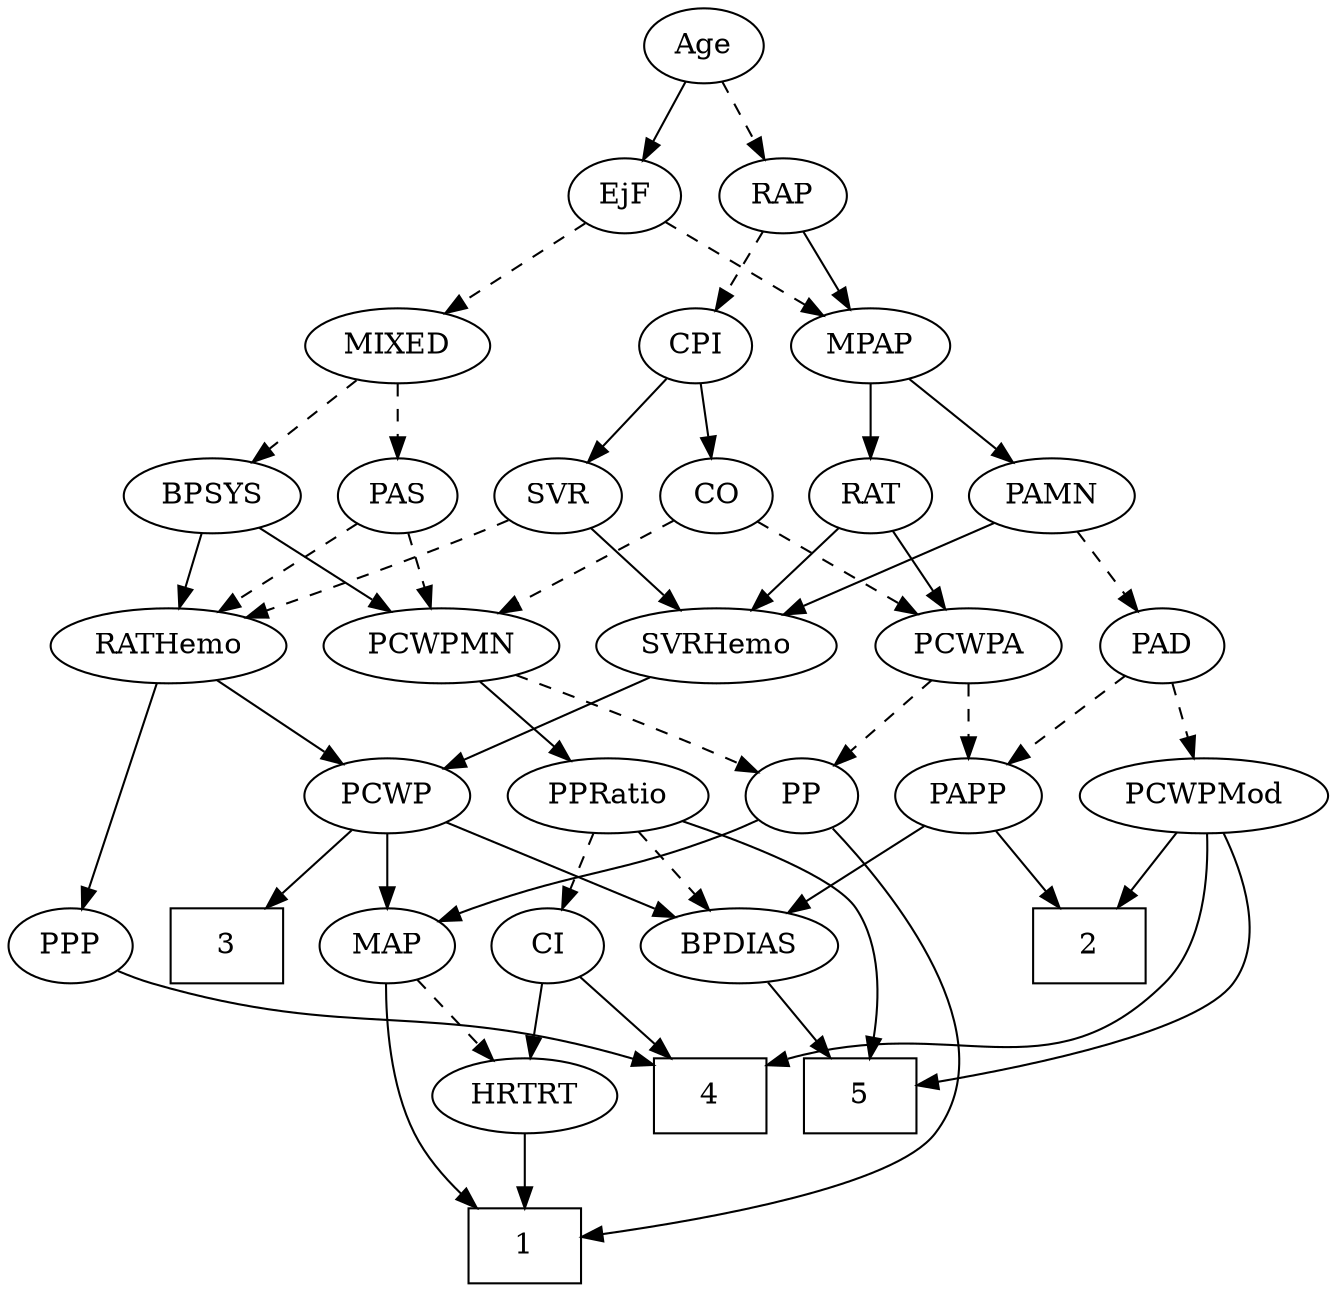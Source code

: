 strict digraph {
	graph [bb="0,0,598.35,612"];
	node [label="\N"];
	1	[height=0.5,
		pos="458,18",
		shape=box,
		width=0.75];
	2	[height=0.5,
		pos="107,162",
		shape=box,
		width=0.75];
	3	[height=0.5,
		pos="179,162",
		shape=box,
		width=0.75];
	4	[height=0.5,
		pos="543,90",
		shape=box,
		width=0.75];
	5	[height=0.5,
		pos="266,90",
		shape=box,
		width=0.75];
	Age	[height=0.5,
		pos="243,594",
		width=0.75];
	EjF	[height=0.5,
		pos="280,522",
		width=0.75];
	Age -> EjF	[pos="e,271.46,539.15 251.58,576.76 256.06,568.28 261.65,557.71 266.68,548.2",
		style=solid];
	RAP	[height=0.5,
		pos="207,522",
		width=0.77632];
	Age -> RAP	[pos="e,215.55,539.63 234.65,576.76 230.35,568.4 225,558.02 220.16,548.61",
		style=dashed];
	MIXED	[height=0.5,
		pos="385,450",
		width=1.1193];
	EjF -> MIXED	[pos="e,363.49,465.34 298.77,508.49 314.38,498.08 336.9,483.07 355,470.99",
		style=dashed];
	MPAP	[height=0.5,
		pos="167,450",
		width=0.97491];
	EjF -> MPAP	[pos="e,188.58,464.37 260.83,509.13 243.38,498.32 217.35,482.19 197.13,469.66",
		style=dashed];
	RAP -> MPAP	[pos="e,176.5,467.63 197.72,504.76 192.94,496.4 187,486.02 181.63,476.61",
		style=solid];
	CPI	[height=0.5,
		pos="247,450",
		width=0.75];
	RAP -> CPI	[pos="e,237.77,467.15 216.27,504.76 221.17,496.19 227.28,485.49 232.77,475.9",
		style=dashed];
	BPSYS	[height=0.5,
		pos="468,378",
		width=1.0471];
	MIXED -> BPSYS	[pos="e,450.31,393.92 403.01,433.81 414.5,424.11 429.59,411.39 442.33,400.64",
		style=dashed];
	PAS	[height=0.5,
		pos="385,378",
		width=0.75];
	MIXED -> PAS	[pos="e,385,396.1 385,431.7 385,423.98 385,414.71 385,406.11",
		style=dashed];
	PAMN	[height=0.5,
		pos="84.995,378",
		width=1.011];
	MPAP -> PAMN	[pos="e,102.36,393.82 149.61,434.15 138.19,424.41 123.07,411.5 110.33,400.63",
		style=solid];
	RAT	[height=0.5,
		pos="167,378",
		width=0.75827];
	MPAP -> RAT	[pos="e,167,396.1 167,431.7 167,423.98 167,414.71 167,406.11",
		style=solid];
	RATHemo	[height=0.5,
		pos="368,306",
		width=1.3721];
	BPSYS -> RATHemo	[pos="e,389.73,322.21 447.28,362.5 433.08,352.56 414.03,339.23 398.16,328.12",
		style=solid];
	PCWPMN	[height=0.5,
		pos="485,306",
		width=1.3902];
	BPSYS -> PCWPMN	[pos="e,480.8,324.28 472.11,360.05 474,352.26 476.3,342.82 478.42,334.08",
		style=solid];
	PAD	[height=0.5,
		pos="51.995,306",
		width=0.79437];
	PCWPMod	[height=0.5,
		pos="51.995,234",
		width=1.4443];
	PAD -> PCWPMod	[pos="e,51.995,252.1 51.995,287.7 51.995,279.98 51.995,270.71 51.995,262.11",
		style=dashed];
	PAPP	[height=0.5,
		pos="168,234",
		width=0.88464];
	PAD -> PAPP	[pos="e,146.75,247.82 71.936,292.97 90.106,282 117.2,265.65 137.98,253.11",
		style=dashed];
	CO	[height=0.5,
		pos="313,378",
		width=0.75];
	PCWPA	[height=0.5,
		pos="259,306",
		width=1.1555];
	CO -> PCWPA	[pos="e,271.7,323.47 301.01,361.46 294.21,352.65 285.56,341.43 277.87,331.46",
		style=dashed];
	CO -> PCWPMN	[pos="e,451.2,319.42 334.2,366.69 339.04,364.42 344.17,362.08 349,360 379.68,346.8 414.82,333.14 441.69,322.99",
		style=dashed];
	PAS -> RATHemo	[pos="e,372.19,324.28 380.88,360.05 378.99,352.26 376.69,342.82 374.57,334.08",
		style=dashed];
	PAS -> PCWPMN	[pos="e,463.08,322.34 402.87,364.49 417.23,354.44 437.7,340.11 454.62,328.27",
		style=dashed];
	PAMN -> PAD	[pos="e,59.76,323.47 77.175,360.41 73.271,352.13 68.46,341.92 64.093,332.66",
		style=dashed];
	SVRHemo	[height=0.5,
		pos="149,306",
		width=1.3902];
	PAMN -> SVRHemo	[pos="e,134.09,323.31 99.518,361.12 107.67,352.2 118,340.91 127.11,330.94",
		style=solid];
	PPP	[height=0.5,
		pos="543,162",
		width=0.75];
	RATHemo -> PPP	[pos="e,540.97,180.02 403.68,293.41 443.12,280.33 502.17,259.85 510,252 526.67,235.29 535.02,209.41 539.13,189.86",
		style=solid];
	PCWP	[height=0.5,
		pos="266,234",
		width=0.97491];
	RATHemo -> PCWP	[pos="e,286.35,248.97 345.86,289.81 330.93,279.57 311.08,265.94 294.91,254.84",
		style=solid];
	CPI -> CO	[pos="e,299.02,393.82 260.99,434.15 270.01,424.6 281.89,411.99 292.02,401.25",
		style=solid];
	SVR	[height=0.5,
		pos="240,378",
		width=0.77632];
	CPI -> SVR	[pos="e,241.71,396.1 245.27,431.7 244.49,423.98 243.57,414.71 242.71,406.11",
		style=solid];
	RAT -> PCWPA	[pos="e,239.21,322.05 184.3,363.83 197.48,353.81 215.88,339.81 231.12,328.21",
		style=solid];
	RAT -> SVRHemo	[pos="e,153.44,324.28 162.64,360.05 160.63,352.26 158.21,342.82 155.96,334.08",
		style=solid];
	SVR -> RATHemo	[pos="e,341.72,321.37 260.56,365.75 280.03,355.11 309.64,338.91 332.85,326.22",
		style=dashed];
	SVR -> SVRHemo	[pos="e,169.35,322.65 222.45,363.5 209.76,353.74 192.32,340.33 177.63,329.02",
		style=solid];
	PCWPMod -> 2	[pos="e,93.287,180.45 65.03,216.41 71.614,208.03 79.745,197.68 87.092,188.33",
		style=solid];
	PCWPMod -> 4	[pos="e,515.86,105.05 50.179,215.98 49.047,195.56 50.709,161.84 70.995,144 141.78,81.735 396.98,130.04 506.08,107.38",
		style=solid];
	PCWPMod -> 5	[pos="e,238.8,93.191 42.376,215.97 32.789,196.48 21.653,164.58 37.995,144 61.372,114.57 170.02,99.996 228.49,94.177",
		style=solid];
	PP	[height=0.5,
		pos="474,234",
		width=0.75];
	PCWPA -> PP	[pos="e,451.16,243.74 290.78,294.26 297.14,292.16 303.77,289.99 310,288 362.23,271.33 376.04,269.51 428,252 432.38,250.52 436.98,248.91 \
441.5,247.28",
		style=dashed];
	PCWPA -> PAPP	[pos="e,186.16,248.97 239.25,289.81 226.05,279.66 208.55,266.19 194.19,255.15",
		style=dashed];
	PCWPMN -> PP	[pos="e,476.68,252.1 482.28,287.7 481.06,279.98 479.61,270.71 478.26,262.11",
		style=dashed];
	PPRatio	[height=0.5,
		pos="379,234",
		width=1.1013];
	PCWPMN -> PPRatio	[pos="e,400.51,249.21 461.99,289.81 446.44,279.54 425.74,265.87 408.91,254.75",
		style=solid];
	SVRHemo -> PCWP	[pos="e,243.98,248.17 173.81,290.15 191.76,279.41 216.13,264.83 235.31,253.36",
		style=solid];
	BPDIAS	[height=0.5,
		pos="266,162",
		width=1.1735];
	BPDIAS -> 5	[pos="e,266,108.1 266,143.7 266,135.98 266,126.71 266,118.11",
		style=solid];
	MAP	[height=0.5,
		pos="395,162",
		width=0.84854];
	MAP -> 1	[pos="e,437.25,36.053 394.79,143.72 395.21,125.12 397.81,95.086 409,72 414.1,61.466 422,51.563 429.98,43.233",
		style=solid];
	HRTRT	[height=0.5,
		pos="458,90",
		width=1.1013];
	MAP -> HRTRT	[pos="e,443.48,107.13 408.67,145.81 416.86,136.71 427.44,124.95 436.71,114.65",
		style=dashed];
	PP -> 1	[pos="e,485.14,22.323 499.52,228.09 524.68,221.74 561.76,208 579,180 604.15,139.12 605.26,112.18 579,72 560.55,43.791 523.41,30.503 495.12,\
24.302",
		style=solid];
	PP -> MAP	[pos="e,411.39,177.52 458.39,219.17 447.14,209.21 431.76,195.57 418.96,184.23",
		style=solid];
	PPP -> 4	[pos="e,543,108.1 543,143.7 543,135.98 543,126.71 543,118.11",
		style=solid];
	PPRatio -> 5	[pos="e,283.72,108.02 368.54,216.36 356.77,198.05 336.71,168.02 317,144 308.97,134.23 299.53,124.09 290.96,115.33",
		style=solid];
	PPRatio -> BPDIAS	[pos="e,288.94,177.21 356.4,219 339.5,208.53 316.17,194.08 297.45,182.48",
		style=dashed];
	CI	[height=0.5,
		pos="471,162",
		width=0.75];
	PPRatio -> CI	[pos="e,453.68,176.17 398.51,218.15 412.17,207.75 430.58,193.75 445.42,182.46",
		style=dashed];
	PCWP -> 3	[pos="e,200.38,180.2 247.97,218.5 236.51,209.28 221.41,197.13 208.26,186.55",
		style=solid];
	PCWP -> BPDIAS	[pos="e,266,180.1 266,215.7 266,207.98 266,198.71 266,190.11",
		style=solid];
	PCWP -> MAP	[pos="e,373.1,174.88 289.36,220.32 310.29,208.97 341.14,192.22 364.1,179.76",
		style=solid];
	CI -> 4	[pos="e,525.39,108.11 485.57,146.83 494.91,137.75 507.29,125.71 518.16,115.14",
		style=solid];
	CI -> HRTRT	[pos="e,461.2,108.28 467.85,144.05 466.42,136.35 464.69,127.03 463.08,118.36",
		style=solid];
	PAPP -> 2	[pos="e,122.21,180.46 154.46,217.46 146.92,208.82 137.37,197.85 128.81,188.03",
		style=solid];
	PAPP -> BPDIAS	[pos="e,245.12,177.91 186.89,219.5 200.97,209.45 220.46,195.52 236.57,184.01",
		style=solid];
	HRTRT -> 1	[pos="e,458,36.104 458,71.697 458,63.983 458,54.712 458,46.112",
		style=solid];
}
